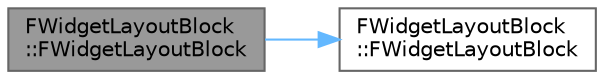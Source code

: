 digraph "FWidgetLayoutBlock::FWidgetLayoutBlock"
{
 // INTERACTIVE_SVG=YES
 // LATEX_PDF_SIZE
  bgcolor="transparent";
  edge [fontname=Helvetica,fontsize=10,labelfontname=Helvetica,labelfontsize=10];
  node [fontname=Helvetica,fontsize=10,shape=box,height=0.2,width=0.4];
  rankdir="LR";
  Node1 [id="Node000001",label="FWidgetLayoutBlock\l::FWidgetLayoutBlock",height=0.2,width=0.4,color="gray40", fillcolor="grey60", style="filled", fontcolor="black",tooltip=" "];
  Node1 -> Node2 [id="edge1_Node000001_Node000002",color="steelblue1",style="solid",tooltip=" "];
  Node2 [id="Node000002",label="FWidgetLayoutBlock\l::FWidgetLayoutBlock",height=0.2,width=0.4,color="grey40", fillcolor="white", style="filled",URL="$d9/dc1/classFWidgetLayoutBlock.html#a1a6dc9bdcd1243b4b1f8a88230dd047f",tooltip=" "];
}
